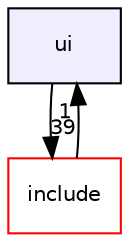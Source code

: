 digraph G {
  compound=true
  node [ fontsize="10", fontname="Helvetica"];
  edge [ labelfontsize="10", labelfontname="Helvetica"];
  dir_f4f64dd2c7b204ea8cc48270c95cfa5d [shape=box, label="ui", style="filled", fillcolor="#eeeeff", pencolor="black", URL="dir_f4f64dd2c7b204ea8cc48270c95cfa5d.html"];
  dir_a0fca93e65e0dd30a74a1e6addb2ee0e [shape=box label="include" fillcolor="white" style="filled" color="red" URL="dir_a0fca93e65e0dd30a74a1e6addb2ee0e.html"];
  dir_a0fca93e65e0dd30a74a1e6addb2ee0e->dir_f4f64dd2c7b204ea8cc48270c95cfa5d [headlabel="1", labeldistance=1.5 headhref="dir_000001_000003.html"];
  dir_f4f64dd2c7b204ea8cc48270c95cfa5d->dir_a0fca93e65e0dd30a74a1e6addb2ee0e [headlabel="39", labeldistance=1.5 headhref="dir_000003_000001.html"];
}
